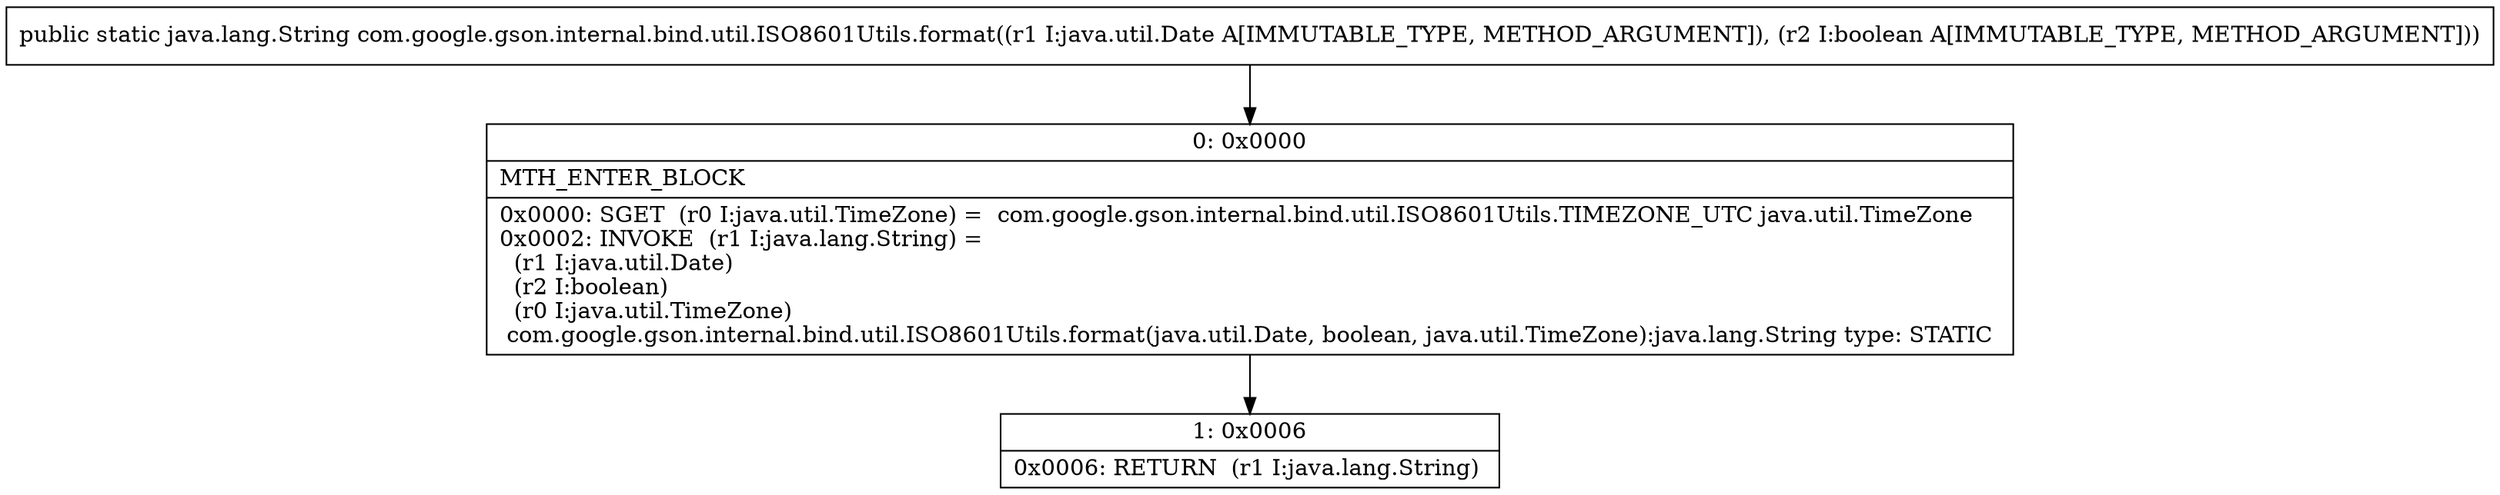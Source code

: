 digraph "CFG forcom.google.gson.internal.bind.util.ISO8601Utils.format(Ljava\/util\/Date;Z)Ljava\/lang\/String;" {
Node_0 [shape=record,label="{0\:\ 0x0000|MTH_ENTER_BLOCK\l|0x0000: SGET  (r0 I:java.util.TimeZone) =  com.google.gson.internal.bind.util.ISO8601Utils.TIMEZONE_UTC java.util.TimeZone \l0x0002: INVOKE  (r1 I:java.lang.String) = \l  (r1 I:java.util.Date)\l  (r2 I:boolean)\l  (r0 I:java.util.TimeZone)\l com.google.gson.internal.bind.util.ISO8601Utils.format(java.util.Date, boolean, java.util.TimeZone):java.lang.String type: STATIC \l}"];
Node_1 [shape=record,label="{1\:\ 0x0006|0x0006: RETURN  (r1 I:java.lang.String) \l}"];
MethodNode[shape=record,label="{public static java.lang.String com.google.gson.internal.bind.util.ISO8601Utils.format((r1 I:java.util.Date A[IMMUTABLE_TYPE, METHOD_ARGUMENT]), (r2 I:boolean A[IMMUTABLE_TYPE, METHOD_ARGUMENT])) }"];
MethodNode -> Node_0;
Node_0 -> Node_1;
}

